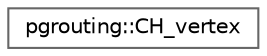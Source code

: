 digraph "Graphical Class Hierarchy"
{
 // LATEX_PDF_SIZE
  bgcolor="transparent";
  edge [fontname=Helvetica,fontsize=10,labelfontname=Helvetica,labelfontsize=10];
  node [fontname=Helvetica,fontsize=10,shape=box,height=0.2,width=0.4];
  rankdir="LR";
  Node0 [id="Node000000",label="pgrouting::CH_vertex",height=0.2,width=0.4,color="grey40", fillcolor="white", style="filled",URL="$classpgrouting_1_1CH__vertex.html",tooltip=" "];
}
